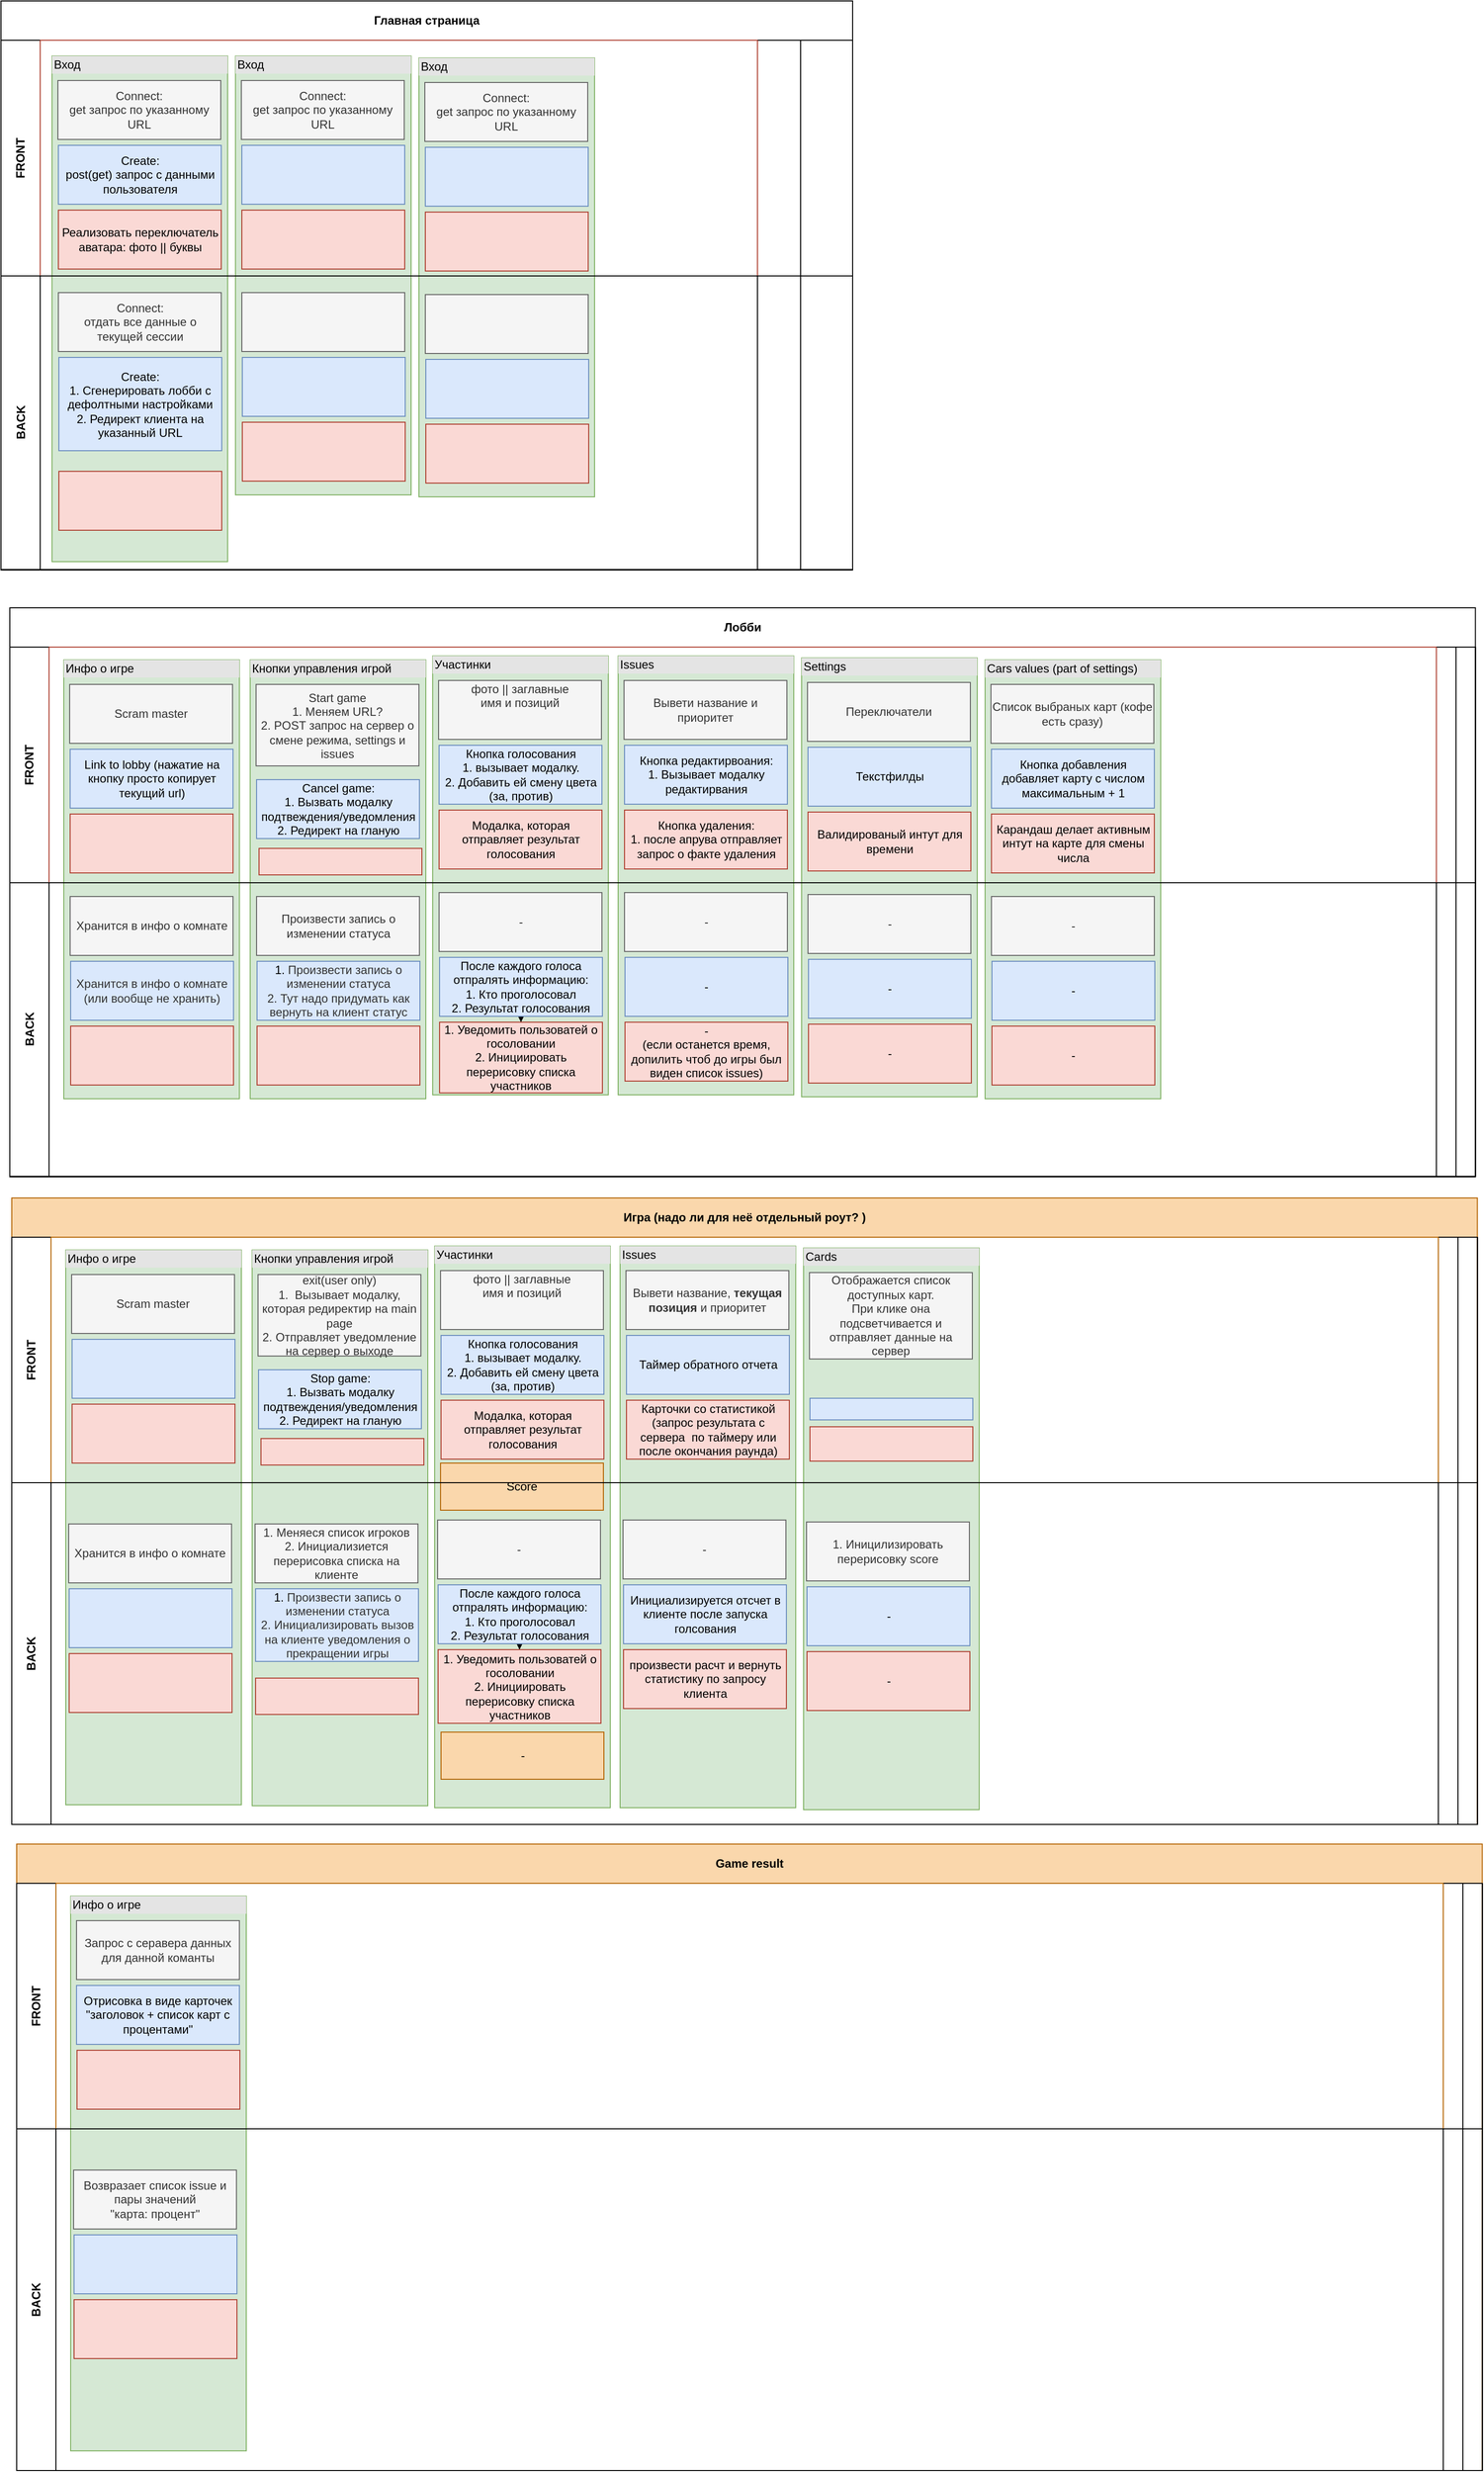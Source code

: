 <mxfile version="15.1.0" type="github">
  <diagram id="kgpKYQtTHZ0yAKxKKP6v" name="Page-1">
    <mxGraphModel dx="2062" dy="772" grid="0" gridSize="10" guides="1" tooltips="1" connect="1" arrows="1" fold="1" page="1" pageScale="1" pageWidth="1920" pageHeight="1200" math="0" shadow="0">
      <root>
        <mxCell id="0" />
        <mxCell id="1" parent="0" />
        <mxCell id="3nuBFxr9cyL0pnOWT2aG-1" value="Главная страница" style="shape=table;childLayout=tableLayout;rowLines=0;columnLines=0;startSize=40;html=1;whiteSpace=wrap;collapsible=0;recursiveResize=0;expand=0;fontStyle=1" parent="1" vertex="1">
          <mxGeometry x="92" y="72" width="868" height="579.45" as="geometry" />
        </mxCell>
        <mxCell id="3nuBFxr9cyL0pnOWT2aG-3" value="FRONT" style="swimlane;horizontal=0;points=[[0,0.5],[1,0.5]];portConstraint=eastwest;startSize=40;html=1;whiteSpace=wrap;collapsible=0;recursiveResize=0;expand=0;" parent="3nuBFxr9cyL0pnOWT2aG-1" vertex="1">
          <mxGeometry y="40" width="868" height="240" as="geometry" />
        </mxCell>
        <mxCell id="3nuBFxr9cyL0pnOWT2aG-4" value="" style="swimlane;connectable=0;startSize=0;html=1;whiteSpace=wrap;collapsible=0;recursiveResize=0;expand=0;fillColor=#fad9d5;strokeColor=#ae4132;" parent="3nuBFxr9cyL0pnOWT2aG-3" vertex="1">
          <mxGeometry x="40" width="731" height="240" as="geometry" />
        </mxCell>
        <mxCell id="O9_NndbSffxHWr62tqlg-5" value="&lt;div style=&quot;box-sizing: border-box ; width: 100% ; background: #e4e4e4 ; padding: 2px&quot;&gt;Вход&lt;/div&gt;" style="verticalAlign=top;align=left;overflow=fill;html=1;fillColor=#d5e8d4;strokeColor=#82b366;" parent="3nuBFxr9cyL0pnOWT2aG-4" vertex="1">
          <mxGeometry x="12" y="16" width="179" height="515" as="geometry" />
        </mxCell>
        <mxCell id="O9_NndbSffxHWr62tqlg-6" value="&lt;span&gt;Connect:&lt;/span&gt;&lt;br&gt;&lt;span&gt;get запрос по указанному URL&lt;/span&gt;" style="rounded=0;whiteSpace=wrap;html=1;fillColor=#f5f5f5;strokeColor=#666666;fontColor=#333333;" parent="3nuBFxr9cyL0pnOWT2aG-4" vertex="1">
          <mxGeometry x="18" y="41" width="166" height="60" as="geometry" />
        </mxCell>
        <mxCell id="O9_NndbSffxHWr62tqlg-8" value="Create:&lt;br&gt;post(get) запрос с данными пользователя" style="rounded=0;whiteSpace=wrap;html=1;fillColor=#dae8fc;strokeColor=#6c8ebf;" parent="3nuBFxr9cyL0pnOWT2aG-4" vertex="1">
          <mxGeometry x="18.5" y="107" width="166" height="60" as="geometry" />
        </mxCell>
        <mxCell id="O9_NndbSffxHWr62tqlg-9" value="Реализовать переключатель аватара: фото || буквы" style="rounded=0;whiteSpace=wrap;html=1;fillColor=#fad9d5;strokeColor=#ae4132;" parent="3nuBFxr9cyL0pnOWT2aG-4" vertex="1">
          <mxGeometry x="18.5" y="173" width="166" height="60" as="geometry" />
        </mxCell>
        <mxCell id="O9_NndbSffxHWr62tqlg-13" value="Connect:&lt;br&gt;отдать все данные о текущей сессии" style="rounded=0;whiteSpace=wrap;html=1;fillColor=#f5f5f5;strokeColor=#666666;fontColor=#333333;" parent="3nuBFxr9cyL0pnOWT2aG-4" vertex="1">
          <mxGeometry x="18.5" y="257" width="166" height="60" as="geometry" />
        </mxCell>
        <mxCell id="O9_NndbSffxHWr62tqlg-14" value="Create:&lt;br&gt;1. Сгенерировать лобби с дефолтными настройками&lt;br&gt;2. Редирект клиента на указанный URL" style="rounded=0;whiteSpace=wrap;html=1;fillColor=#dae8fc;strokeColor=#6c8ebf;" parent="3nuBFxr9cyL0pnOWT2aG-4" vertex="1">
          <mxGeometry x="19" y="323" width="166" height="95" as="geometry" />
        </mxCell>
        <mxCell id="O9_NndbSffxHWr62tqlg-25" value="&lt;div style=&quot;box-sizing: border-box ; width: 100% ; background: #e4e4e4 ; padding: 2px&quot;&gt;Вход&lt;/div&gt;" style="verticalAlign=top;align=left;overflow=fill;html=1;fillColor=#d5e8d4;strokeColor=#82b366;" parent="3nuBFxr9cyL0pnOWT2aG-4" vertex="1">
          <mxGeometry x="199" y="16" width="179" height="447" as="geometry" />
        </mxCell>
        <mxCell id="O9_NndbSffxHWr62tqlg-26" value="&lt;span&gt;Connect:&lt;/span&gt;&lt;br&gt;&lt;span&gt;get запрос по указанному URL&lt;/span&gt;" style="rounded=0;whiteSpace=wrap;html=1;fillColor=#f5f5f5;strokeColor=#666666;fontColor=#333333;" parent="3nuBFxr9cyL0pnOWT2aG-4" vertex="1">
          <mxGeometry x="205" y="41" width="166" height="60" as="geometry" />
        </mxCell>
        <mxCell id="O9_NndbSffxHWr62tqlg-27" value="" style="rounded=0;whiteSpace=wrap;html=1;fillColor=#dae8fc;strokeColor=#6c8ebf;" parent="3nuBFxr9cyL0pnOWT2aG-4" vertex="1">
          <mxGeometry x="205.5" y="107" width="166" height="60" as="geometry" />
        </mxCell>
        <mxCell id="O9_NndbSffxHWr62tqlg-28" value="" style="rounded=0;whiteSpace=wrap;html=1;fillColor=#fad9d5;strokeColor=#ae4132;" parent="3nuBFxr9cyL0pnOWT2aG-4" vertex="1">
          <mxGeometry x="205.5" y="173" width="166" height="60" as="geometry" />
        </mxCell>
        <mxCell id="O9_NndbSffxHWr62tqlg-29" value="" style="rounded=0;whiteSpace=wrap;html=1;fillColor=#f5f5f5;strokeColor=#666666;fontColor=#333333;" parent="3nuBFxr9cyL0pnOWT2aG-4" vertex="1">
          <mxGeometry x="205.5" y="257" width="166" height="60" as="geometry" />
        </mxCell>
        <mxCell id="O9_NndbSffxHWr62tqlg-30" value="" style="rounded=0;whiteSpace=wrap;html=1;fillColor=#dae8fc;strokeColor=#6c8ebf;" parent="3nuBFxr9cyL0pnOWT2aG-4" vertex="1">
          <mxGeometry x="206" y="323" width="166" height="60" as="geometry" />
        </mxCell>
        <mxCell id="O9_NndbSffxHWr62tqlg-31" value="" style="rounded=0;whiteSpace=wrap;html=1;fillColor=#fad9d5;strokeColor=#ae4132;" parent="3nuBFxr9cyL0pnOWT2aG-4" vertex="1">
          <mxGeometry x="206" y="389" width="166" height="60" as="geometry" />
        </mxCell>
        <mxCell id="O9_NndbSffxHWr62tqlg-32" value="&lt;div style=&quot;box-sizing: border-box ; width: 100% ; background: #e4e4e4 ; padding: 2px&quot;&gt;Вход&lt;/div&gt;" style="verticalAlign=top;align=left;overflow=fill;html=1;fillColor=#d5e8d4;strokeColor=#82b366;" parent="3nuBFxr9cyL0pnOWT2aG-4" vertex="1">
          <mxGeometry x="386" y="18" width="179" height="447" as="geometry" />
        </mxCell>
        <mxCell id="O9_NndbSffxHWr62tqlg-33" value="&lt;span&gt;Connect:&lt;/span&gt;&lt;br&gt;&lt;span&gt;get запрос по указанному URL&lt;/span&gt;" style="rounded=0;whiteSpace=wrap;html=1;fillColor=#f5f5f5;strokeColor=#666666;fontColor=#333333;" parent="3nuBFxr9cyL0pnOWT2aG-4" vertex="1">
          <mxGeometry x="392" y="43" width="166" height="60" as="geometry" />
        </mxCell>
        <mxCell id="O9_NndbSffxHWr62tqlg-34" value="" style="rounded=0;whiteSpace=wrap;html=1;fillColor=#dae8fc;strokeColor=#6c8ebf;" parent="3nuBFxr9cyL0pnOWT2aG-4" vertex="1">
          <mxGeometry x="392.5" y="109" width="166" height="60" as="geometry" />
        </mxCell>
        <mxCell id="O9_NndbSffxHWr62tqlg-35" value="" style="rounded=0;whiteSpace=wrap;html=1;fillColor=#fad9d5;strokeColor=#ae4132;" parent="3nuBFxr9cyL0pnOWT2aG-4" vertex="1">
          <mxGeometry x="392.5" y="175" width="166" height="60" as="geometry" />
        </mxCell>
        <mxCell id="O9_NndbSffxHWr62tqlg-36" value="" style="rounded=0;whiteSpace=wrap;html=1;fillColor=#f5f5f5;strokeColor=#666666;fontColor=#333333;" parent="3nuBFxr9cyL0pnOWT2aG-4" vertex="1">
          <mxGeometry x="392.5" y="259" width="166" height="60" as="geometry" />
        </mxCell>
        <mxCell id="O9_NndbSffxHWr62tqlg-37" value="" style="rounded=0;whiteSpace=wrap;html=1;fillColor=#dae8fc;strokeColor=#6c8ebf;" parent="3nuBFxr9cyL0pnOWT2aG-4" vertex="1">
          <mxGeometry x="393" y="325" width="166" height="60" as="geometry" />
        </mxCell>
        <mxCell id="O9_NndbSffxHWr62tqlg-38" value="" style="rounded=0;whiteSpace=wrap;html=1;fillColor=#fad9d5;strokeColor=#ae4132;" parent="3nuBFxr9cyL0pnOWT2aG-4" vertex="1">
          <mxGeometry x="393" y="391" width="166" height="60" as="geometry" />
        </mxCell>
        <mxCell id="3nuBFxr9cyL0pnOWT2aG-8" value="" style="swimlane;connectable=0;startSize=0;html=1;whiteSpace=wrap;collapsible=0;recursiveResize=0;expand=0;strokeColor=none;fillColor=none;" parent="3nuBFxr9cyL0pnOWT2aG-3" vertex="1">
          <mxGeometry x="771" width="44" height="240" as="geometry" />
        </mxCell>
        <mxCell id="3nuBFxr9cyL0pnOWT2aG-11" value="" style="swimlane;connectable=0;startSize=0;html=1;whiteSpace=wrap;collapsible=0;recursiveResize=0;expand=0;" parent="3nuBFxr9cyL0pnOWT2aG-3" vertex="1">
          <mxGeometry x="815" width="53" height="240" as="geometry" />
        </mxCell>
        <mxCell id="3nuBFxr9cyL0pnOWT2aG-15" value="BACK&lt;br&gt;" style="swimlane;horizontal=0;points=[[0,0.5],[1,0.5]];portConstraint=eastwest;startSize=40;html=1;whiteSpace=wrap;collapsible=0;recursiveResize=0;expand=0;" parent="3nuBFxr9cyL0pnOWT2aG-1" vertex="1">
          <mxGeometry y="280" width="868" height="299" as="geometry" />
        </mxCell>
        <mxCell id="3nuBFxr9cyL0pnOWT2aG-16" value="" style="swimlane;connectable=0;startSize=0;html=1;whiteSpace=wrap;collapsible=0;recursiveResize=0;expand=0;" parent="3nuBFxr9cyL0pnOWT2aG-15" vertex="1">
          <mxGeometry x="40" width="731" height="299" as="geometry" />
        </mxCell>
        <mxCell id="3nuBFxr9cyL0pnOWT2aG-18" value="" style="swimlane;connectable=0;startSize=0;html=1;whiteSpace=wrap;collapsible=0;recursiveResize=0;expand=0;" parent="3nuBFxr9cyL0pnOWT2aG-15" vertex="1">
          <mxGeometry x="771" width="44" height="299" as="geometry" />
        </mxCell>
        <mxCell id="3nuBFxr9cyL0pnOWT2aG-23" value="" style="swimlane;connectable=0;startSize=0;html=1;whiteSpace=wrap;collapsible=0;recursiveResize=0;expand=0;" parent="3nuBFxr9cyL0pnOWT2aG-15" vertex="1">
          <mxGeometry x="815" width="53" height="299" as="geometry" />
        </mxCell>
        <mxCell id="O9_NndbSffxHWr62tqlg-15" value="" style="rounded=0;whiteSpace=wrap;html=1;fillColor=#fad9d5;strokeColor=#ae4132;" parent="1" vertex="1">
          <mxGeometry x="151" y="551" width="166" height="60" as="geometry" />
        </mxCell>
        <mxCell id="O9_NndbSffxHWr62tqlg-41" value="Лобби" style="shape=table;childLayout=tableLayout;rowLines=0;columnLines=0;startSize=40;html=1;whiteSpace=wrap;collapsible=0;recursiveResize=0;expand=0;fontStyle=1;" parent="1" vertex="1">
          <mxGeometry x="101" y="690" width="1493.75" height="579.45" as="geometry" />
        </mxCell>
        <mxCell id="O9_NndbSffxHWr62tqlg-42" value="FRONT" style="swimlane;horizontal=0;points=[[0,0.5],[1,0.5]];portConstraint=eastwest;startSize=40;html=1;whiteSpace=wrap;collapsible=0;recursiveResize=0;expand=0;" parent="O9_NndbSffxHWr62tqlg-41" vertex="1">
          <mxGeometry y="40" width="1493.75" height="240" as="geometry" />
        </mxCell>
        <mxCell id="O9_NndbSffxHWr62tqlg-43" value="" style="swimlane;connectable=0;startSize=0;html=1;whiteSpace=wrap;collapsible=0;recursiveResize=0;expand=0;fillColor=#fad9d5;strokeColor=#ae4132;" parent="O9_NndbSffxHWr62tqlg-42" vertex="1">
          <mxGeometry x="40" width="1414" height="240" as="geometry" />
        </mxCell>
        <mxCell id="O9_NndbSffxHWr62tqlg-50" value="&lt;div style=&quot;box-sizing: border-box ; width: 100% ; background: #e4e4e4 ; padding: 2px&quot;&gt;Инфо о игре&lt;/div&gt;" style="verticalAlign=top;align=left;overflow=fill;html=1;fillColor=#d5e8d4;strokeColor=#82b366;" parent="O9_NndbSffxHWr62tqlg-43" vertex="1">
          <mxGeometry x="15" y="13" width="179" height="447" as="geometry" />
        </mxCell>
        <mxCell id="O9_NndbSffxHWr62tqlg-51" value="Scram master" style="rounded=0;whiteSpace=wrap;html=1;fillColor=#f5f5f5;strokeColor=#666666;fontColor=#333333;" parent="O9_NndbSffxHWr62tqlg-43" vertex="1">
          <mxGeometry x="21" y="38" width="166" height="60" as="geometry" />
        </mxCell>
        <mxCell id="O9_NndbSffxHWr62tqlg-52" value="Link to lobby (нажатие на кнопку просто копирует текущий url)" style="rounded=0;whiteSpace=wrap;html=1;fillColor=#dae8fc;strokeColor=#6c8ebf;" parent="O9_NndbSffxHWr62tqlg-43" vertex="1">
          <mxGeometry x="21.5" y="104" width="166" height="60" as="geometry" />
        </mxCell>
        <mxCell id="O9_NndbSffxHWr62tqlg-53" value="" style="rounded=0;whiteSpace=wrap;html=1;fillColor=#fad9d5;strokeColor=#ae4132;" parent="O9_NndbSffxHWr62tqlg-43" vertex="1">
          <mxGeometry x="21.5" y="170" width="166" height="60" as="geometry" />
        </mxCell>
        <mxCell id="O9_NndbSffxHWr62tqlg-54" value="Хранится в инфо о комнате" style="rounded=0;whiteSpace=wrap;html=1;fillColor=#f5f5f5;strokeColor=#666666;fontColor=#333333;" parent="O9_NndbSffxHWr62tqlg-43" vertex="1">
          <mxGeometry x="21.5" y="254" width="166" height="60" as="geometry" />
        </mxCell>
        <mxCell id="O9_NndbSffxHWr62tqlg-55" value="&lt;span style=&quot;color: rgb(51 , 51 , 51)&quot;&gt;Хранится в инфо о комнате (или вообще не хранить)&lt;/span&gt;" style="rounded=0;whiteSpace=wrap;html=1;fillColor=#dae8fc;strokeColor=#6c8ebf;" parent="O9_NndbSffxHWr62tqlg-43" vertex="1">
          <mxGeometry x="22" y="320" width="166" height="60" as="geometry" />
        </mxCell>
        <mxCell id="O9_NndbSffxHWr62tqlg-56" value="" style="rounded=0;whiteSpace=wrap;html=1;fillColor=#fad9d5;strokeColor=#ae4132;" parent="O9_NndbSffxHWr62tqlg-43" vertex="1">
          <mxGeometry x="22" y="386" width="166" height="60" as="geometry" />
        </mxCell>
        <mxCell id="O9_NndbSffxHWr62tqlg-71" value="&lt;div style=&quot;box-sizing: border-box ; width: 100% ; background: #e4e4e4 ; padding: 2px&quot;&gt;Участинки&lt;/div&gt;" style="verticalAlign=top;align=left;overflow=fill;html=1;fillColor=#d5e8d4;strokeColor=#82b366;" parent="O9_NndbSffxHWr62tqlg-43" vertex="1">
          <mxGeometry x="391" y="9" width="179" height="447" as="geometry" />
        </mxCell>
        <mxCell id="O9_NndbSffxHWr62tqlg-72" value="фото || заглавные&lt;br&gt;имя и позиций&lt;br&gt;&lt;span style=&quot;color: rgba(0 , 0 , 0 , 0) ; font-family: monospace ; font-size: 0px&quot;&gt;%3CmxGraphModel%3E%3Croot%3E%3CmxCell%20id%3D%220%22%2F%3E%3CmxCell%20id%3D%221%22%20parent%3D%220%22%2F%3E%3CmxCell%20id%3D%222%22%20value%3D%22%D0%98%D0%BC%D1%8F%20%D0%B8%20%D0%BF%D0%BE%D0%B7%D0%B8%D1%86%D0%B8%D1%8F%22%20style%3D%22rounded%3D0%3BwhiteSpace%3Dwrap%3Bhtml%3D1%3BfillColor%3D%23dae8fc%3BstrokeColor%3D%236c8ebf%3B%22%20vertex%3D%221%22%20parent%3D%221%22%3E%3CmxGeometry%20x%3D%22538.5%22%20y%3D%22830%22%20width%3D%22166%22%20height%3D%2260%22%20as%3D%22geometry%22%2F%3E%3C%2FmxCell%3E%3C%2Froot%3E%3C%2FmxGraphModel%3E&lt;/span&gt;&lt;span style=&quot;color: rgba(0 , 0 , 0 , 0) ; font-family: monospace ; font-size: 0px&quot;&gt;%3CmxGraphModel%3E%3Croot%3E%3CmxCell%20id%3D%220%22%2F%3E%3CmxCell%20id%3D%221%22%20parent%3D%220%22%2F%3E%3CmxCell%20id%3D%222%22%20value%3D%22%D0%98%D0%BC%D1%8F%20%D0%B8%20%D0%BF%D0%BE%D0%B7%D0%B8%D1%86%D0%B8%D1%8F%22%20style%3D%22rounded%3D0%3BwhiteSpace%3Dwrap%3Bhtml%3D1%3BfillColor%3D%23dae8fc%3BstrokeColor%3D%236c8ebf%3B%22%20vertex%3D%221%22%20parent%3D%221%22%3E%3CmxGeometry%20x%3D%22538.5%22%20y%3D%22830%22%20width%3D%22166%22%20height%3D%2260%22%20as%3D%22geometry%22%2F%3E%3C%2FmxCell%3E%3C%2Froot%3E%3C%2FmxGraphModel%3E&lt;/span&gt;&lt;br&gt;&lt;span style=&quot;color: rgba(0 , 0 , 0 , 0) ; font-family: monospace ; font-size: 0px&quot;&gt;%3CmxGraphModel%3E%3Croot%3E%3CmxCell%20id%3D%220%22%2F%3E%3CmxCell%20id%3D%221%22%20parent%3D%220%22%2F%3E%3CmxCell%20id%3D%222%22%20value%3D%22%D0%98%D0%BC%D1%8F%20%D0%B8%20%D0%BF%D0%BE%D0%B7%D0%B8%D1%86%D0%B8%D1%8F%22%20style%3D%22rounded%3D0%3BwhiteSpace%3Dwrap%3Bhtml%3D1%3BfillColor%3D%23dae8fc%3BstrokeColor%3D%236c8ebf%3B%22%20vertex%3D%221%22%20parent%3D%221%22%3E%3CmxGeometry%20x%3D%22538.5%22%20y%3D%22830%22%20width%3D%22166%22%20height%3D%2260%22%20as%3D%22geometry%22%2F%3E%3C%2FmxCell%3E%3C%2Froot%3E%3C%2FmxGraphModel%3E&lt;/span&gt;&lt;span style=&quot;color: rgba(0 , 0 , 0 , 0) ; font-family: monospace ; font-size: 0px&quot;&gt;%3CmxGraphModel%3E%3Croot%3E%3CmxCell%20id%3D%220%22%2F%3E%3CmxCell%20id%3D%221%22%20parent%3D%220%22%2F%3E%3CmxCell%20id%3D%222%22%20value%3D%22%D0%98%D0%BC%D1%8F%20%D0%B8%20%D0%BF%D0%BE%D0%B7%D0%B8%D1%86%D0%B8%D1%8F%22%20style%3D%22rounded%3D0%3BwhiteSpace%3Dwrap%3Bhtml%3D1%3BfillColor%3D%23dae8fc%3BstrokeColor%3D%236c8ebf%3B%22%20vertex%3D%221%22%20parent%3D%221%22%3E%3CmxGeometry%20x%3D%22538.5%22%20y%3D%22830%22%20width%3D%22166%22%20height%3D%2260%22%20as%3D%22geometry%22%2F%3E%3C%2FmxCell%3E%3C%2Froot%3E%3C%2FmxGraphModel%3E&lt;/span&gt;" style="rounded=0;whiteSpace=wrap;html=1;fillColor=#f5f5f5;strokeColor=#666666;fontColor=#333333;" parent="O9_NndbSffxHWr62tqlg-43" vertex="1">
          <mxGeometry x="397" y="34" width="166" height="60" as="geometry" />
        </mxCell>
        <mxCell id="O9_NndbSffxHWr62tqlg-73" value="Кнопка голосования &lt;br&gt;1. вызывает модалку.&lt;br&gt;2. Добавить ей смену цвета (за, против)" style="rounded=0;whiteSpace=wrap;html=1;fillColor=#dae8fc;strokeColor=#6c8ebf;" parent="O9_NndbSffxHWr62tqlg-43" vertex="1">
          <mxGeometry x="397.5" y="100" width="166" height="60" as="geometry" />
        </mxCell>
        <mxCell id="O9_NndbSffxHWr62tqlg-74" value="Модалка, которая отправляет результат голосования" style="rounded=0;whiteSpace=wrap;html=1;fillColor=#fad9d5;strokeColor=#ae4132;" parent="O9_NndbSffxHWr62tqlg-43" vertex="1">
          <mxGeometry x="397.5" y="166" width="166" height="60" as="geometry" />
        </mxCell>
        <mxCell id="O9_NndbSffxHWr62tqlg-75" value="-" style="rounded=0;whiteSpace=wrap;html=1;fillColor=#f5f5f5;strokeColor=#666666;fontColor=#333333;" parent="O9_NndbSffxHWr62tqlg-43" vertex="1">
          <mxGeometry x="397.5" y="250" width="166" height="60" as="geometry" />
        </mxCell>
        <mxCell id="O9_NndbSffxHWr62tqlg-107" value="" style="edgeStyle=orthogonalEdgeStyle;rounded=0;orthogonalLoop=1;jettySize=auto;html=1;" parent="O9_NndbSffxHWr62tqlg-43" source="O9_NndbSffxHWr62tqlg-76" target="O9_NndbSffxHWr62tqlg-77" edge="1">
          <mxGeometry relative="1" as="geometry" />
        </mxCell>
        <mxCell id="O9_NndbSffxHWr62tqlg-76" value="После каждого голоса отпралять информацию:&lt;br&gt;1. Кто проголосовал&lt;br&gt;2. Результат голосования" style="rounded=0;whiteSpace=wrap;html=1;fillColor=#dae8fc;strokeColor=#6c8ebf;" parent="O9_NndbSffxHWr62tqlg-43" vertex="1">
          <mxGeometry x="398" y="316" width="166" height="60" as="geometry" />
        </mxCell>
        <mxCell id="O9_NndbSffxHWr62tqlg-77" value="1. Уведомить пользоватей о госоловании&lt;br&gt;2. Инициировать перерисовку списка участников" style="rounded=0;whiteSpace=wrap;html=1;fillColor=#fad9d5;strokeColor=#ae4132;" parent="O9_NndbSffxHWr62tqlg-43" vertex="1">
          <mxGeometry x="398" y="382" width="166" height="72" as="geometry" />
        </mxCell>
        <mxCell id="O9_NndbSffxHWr62tqlg-78" value="&lt;div style=&quot;box-sizing: border-box ; width: 100% ; background: #e4e4e4 ; padding: 2px&quot;&gt;Кнопки управления игрой&lt;/div&gt;" style="verticalAlign=top;align=left;overflow=fill;html=1;fillColor=#d5e8d4;strokeColor=#82b366;" parent="O9_NndbSffxHWr62tqlg-43" vertex="1">
          <mxGeometry x="205" y="13" width="179" height="447" as="geometry" />
        </mxCell>
        <mxCell id="O9_NndbSffxHWr62tqlg-79" value="Start game&lt;br&gt;1. Меняем URL?&lt;br&gt;2. POST запрос на сервер о смене режима, settings и issues" style="rounded=0;whiteSpace=wrap;html=1;fillColor=#f5f5f5;strokeColor=#666666;fontColor=#333333;" parent="O9_NndbSffxHWr62tqlg-43" vertex="1">
          <mxGeometry x="211" y="38" width="166" height="83" as="geometry" />
        </mxCell>
        <mxCell id="O9_NndbSffxHWr62tqlg-80" value="Cancel game:&lt;br&gt;1. Вызвать модалку подтвеждения/уведомления&lt;br&gt;2. Редирект на гланую" style="rounded=0;whiteSpace=wrap;html=1;fillColor=#dae8fc;strokeColor=#6c8ebf;" parent="O9_NndbSffxHWr62tqlg-43" vertex="1">
          <mxGeometry x="211.5" y="135" width="166" height="60" as="geometry" />
        </mxCell>
        <mxCell id="O9_NndbSffxHWr62tqlg-81" value="" style="rounded=0;whiteSpace=wrap;html=1;fillColor=#fad9d5;strokeColor=#ae4132;" parent="O9_NndbSffxHWr62tqlg-43" vertex="1">
          <mxGeometry x="214" y="205" width="166" height="27" as="geometry" />
        </mxCell>
        <mxCell id="O9_NndbSffxHWr62tqlg-82" value="Произвести запись о изменении статуса" style="rounded=0;whiteSpace=wrap;html=1;fillColor=#f5f5f5;strokeColor=#666666;fontColor=#333333;" parent="O9_NndbSffxHWr62tqlg-43" vertex="1">
          <mxGeometry x="211.5" y="254" width="166" height="60" as="geometry" />
        </mxCell>
        <mxCell id="O9_NndbSffxHWr62tqlg-83" value="1.&amp;nbsp;&lt;span style=&quot;color: rgb(51 , 51 , 51)&quot;&gt;Произвести запись о изменении статуса&lt;br&gt;2. Тут надо придумать как вернуть на клиент статус&lt;br&gt;&lt;/span&gt;" style="rounded=0;whiteSpace=wrap;html=1;fillColor=#dae8fc;strokeColor=#6c8ebf;" parent="O9_NndbSffxHWr62tqlg-43" vertex="1">
          <mxGeometry x="212" y="320" width="166" height="60" as="geometry" />
        </mxCell>
        <mxCell id="O9_NndbSffxHWr62tqlg-84" value="" style="rounded=0;whiteSpace=wrap;html=1;fillColor=#fad9d5;strokeColor=#ae4132;" parent="O9_NndbSffxHWr62tqlg-43" vertex="1">
          <mxGeometry x="212" y="386" width="166" height="60" as="geometry" />
        </mxCell>
        <mxCell id="O9_NndbSffxHWr62tqlg-85" value="&lt;div style=&quot;box-sizing: border-box ; width: 100% ; background: #e4e4e4 ; padding: 2px&quot;&gt;Issues&lt;/div&gt;" style="verticalAlign=top;align=left;overflow=fill;html=1;fillColor=#d5e8d4;strokeColor=#82b366;" parent="O9_NndbSffxHWr62tqlg-43" vertex="1">
          <mxGeometry x="580" y="9" width="179" height="447" as="geometry" />
        </mxCell>
        <mxCell id="O9_NndbSffxHWr62tqlg-86" value="Вывети название и приоритет" style="rounded=0;whiteSpace=wrap;html=1;fillColor=#f5f5f5;strokeColor=#666666;fontColor=#333333;" parent="O9_NndbSffxHWr62tqlg-43" vertex="1">
          <mxGeometry x="586" y="34" width="166" height="60" as="geometry" />
        </mxCell>
        <mxCell id="O9_NndbSffxHWr62tqlg-87" value="Кнопка редактирвоания:&lt;br&gt;1. Вызывает модалку редактирвания" style="rounded=0;whiteSpace=wrap;html=1;fillColor=#dae8fc;strokeColor=#6c8ebf;" parent="O9_NndbSffxHWr62tqlg-43" vertex="1">
          <mxGeometry x="586.5" y="100" width="166" height="60" as="geometry" />
        </mxCell>
        <mxCell id="O9_NndbSffxHWr62tqlg-88" value="Кнопка удаления:&lt;br&gt;1. после апрува отправляет запрос о факте удаления" style="rounded=0;whiteSpace=wrap;html=1;fillColor=#fad9d5;strokeColor=#ae4132;" parent="O9_NndbSffxHWr62tqlg-43" vertex="1">
          <mxGeometry x="586.5" y="166" width="166" height="60" as="geometry" />
        </mxCell>
        <mxCell id="O9_NndbSffxHWr62tqlg-89" value="-" style="rounded=0;whiteSpace=wrap;html=1;fillColor=#f5f5f5;strokeColor=#666666;fontColor=#333333;" parent="O9_NndbSffxHWr62tqlg-43" vertex="1">
          <mxGeometry x="586.5" y="250" width="166" height="60" as="geometry" />
        </mxCell>
        <mxCell id="O9_NndbSffxHWr62tqlg-90" value="-" style="rounded=0;whiteSpace=wrap;html=1;fillColor=#dae8fc;strokeColor=#6c8ebf;" parent="O9_NndbSffxHWr62tqlg-43" vertex="1">
          <mxGeometry x="587" y="316" width="166" height="60" as="geometry" />
        </mxCell>
        <mxCell id="O9_NndbSffxHWr62tqlg-91" value="-&lt;br&gt;(если останется время, допилить чтоб до игры был виден список issues)" style="rounded=0;whiteSpace=wrap;html=1;fillColor=#fad9d5;strokeColor=#ae4132;" parent="O9_NndbSffxHWr62tqlg-43" vertex="1">
          <mxGeometry x="587" y="382" width="166" height="60" as="geometry" />
        </mxCell>
        <mxCell id="O9_NndbSffxHWr62tqlg-92" value="&lt;div style=&quot;box-sizing: border-box ; width: 100% ; background: #e4e4e4 ; padding: 2px&quot;&gt;Settings&lt;/div&gt;" style="verticalAlign=top;align=left;overflow=fill;html=1;fillColor=#d5e8d4;strokeColor=#82b366;" parent="O9_NndbSffxHWr62tqlg-43" vertex="1">
          <mxGeometry x="767" y="11" width="179" height="447" as="geometry" />
        </mxCell>
        <mxCell id="O9_NndbSffxHWr62tqlg-93" value="Переключатели" style="rounded=0;whiteSpace=wrap;html=1;fillColor=#f5f5f5;strokeColor=#666666;fontColor=#333333;" parent="O9_NndbSffxHWr62tqlg-43" vertex="1">
          <mxGeometry x="773" y="36" width="166" height="60" as="geometry" />
        </mxCell>
        <mxCell id="O9_NndbSffxHWr62tqlg-94" value="Текстфилды" style="rounded=0;whiteSpace=wrap;html=1;fillColor=#dae8fc;strokeColor=#6c8ebf;" parent="O9_NndbSffxHWr62tqlg-43" vertex="1">
          <mxGeometry x="773.5" y="102" width="166" height="60" as="geometry" />
        </mxCell>
        <mxCell id="O9_NndbSffxHWr62tqlg-95" value="Валидированый интут для времени" style="rounded=0;whiteSpace=wrap;html=1;fillColor=#fad9d5;strokeColor=#ae4132;" parent="O9_NndbSffxHWr62tqlg-43" vertex="1">
          <mxGeometry x="773.5" y="168" width="166" height="60" as="geometry" />
        </mxCell>
        <mxCell id="O9_NndbSffxHWr62tqlg-96" value="-" style="rounded=0;whiteSpace=wrap;html=1;fillColor=#f5f5f5;strokeColor=#666666;fontColor=#333333;" parent="O9_NndbSffxHWr62tqlg-43" vertex="1">
          <mxGeometry x="773.5" y="252" width="166" height="60" as="geometry" />
        </mxCell>
        <mxCell id="O9_NndbSffxHWr62tqlg-97" value="-" style="rounded=0;whiteSpace=wrap;html=1;fillColor=#dae8fc;strokeColor=#6c8ebf;" parent="O9_NndbSffxHWr62tqlg-43" vertex="1">
          <mxGeometry x="774" y="318" width="166" height="60" as="geometry" />
        </mxCell>
        <mxCell id="O9_NndbSffxHWr62tqlg-98" value="-" style="rounded=0;whiteSpace=wrap;html=1;fillColor=#fad9d5;strokeColor=#ae4132;" parent="O9_NndbSffxHWr62tqlg-43" vertex="1">
          <mxGeometry x="774" y="384" width="166" height="60" as="geometry" />
        </mxCell>
        <mxCell id="O9_NndbSffxHWr62tqlg-99" value="&lt;div style=&quot;box-sizing: border-box ; width: 100% ; background: #e4e4e4 ; padding: 2px&quot;&gt;Cars values (part of settings)&lt;/div&gt;" style="verticalAlign=top;align=left;overflow=fill;html=1;fillColor=#d5e8d4;strokeColor=#82b366;" parent="O9_NndbSffxHWr62tqlg-43" vertex="1">
          <mxGeometry x="954" y="13" width="179" height="447" as="geometry" />
        </mxCell>
        <mxCell id="O9_NndbSffxHWr62tqlg-100" value="Список выбраных карт (кофе есть сразу)" style="rounded=0;whiteSpace=wrap;html=1;fillColor=#f5f5f5;strokeColor=#666666;fontColor=#333333;" parent="O9_NndbSffxHWr62tqlg-43" vertex="1">
          <mxGeometry x="960" y="38" width="166" height="60" as="geometry" />
        </mxCell>
        <mxCell id="O9_NndbSffxHWr62tqlg-101" value="Кнопка добавления добавляет карту с числом максимальным + 1" style="rounded=0;whiteSpace=wrap;html=1;fillColor=#dae8fc;strokeColor=#6c8ebf;" parent="O9_NndbSffxHWr62tqlg-43" vertex="1">
          <mxGeometry x="960.5" y="104" width="166" height="60" as="geometry" />
        </mxCell>
        <mxCell id="O9_NndbSffxHWr62tqlg-102" value="Карандаш делает активным интут на карте для смены числа" style="rounded=0;whiteSpace=wrap;html=1;fillColor=#fad9d5;strokeColor=#ae4132;" parent="O9_NndbSffxHWr62tqlg-43" vertex="1">
          <mxGeometry x="960.5" y="170" width="166" height="60" as="geometry" />
        </mxCell>
        <mxCell id="O9_NndbSffxHWr62tqlg-103" value="-" style="rounded=0;whiteSpace=wrap;html=1;fillColor=#f5f5f5;strokeColor=#666666;fontColor=#333333;" parent="O9_NndbSffxHWr62tqlg-43" vertex="1">
          <mxGeometry x="960.5" y="254" width="166" height="60" as="geometry" />
        </mxCell>
        <mxCell id="O9_NndbSffxHWr62tqlg-104" value="-" style="rounded=0;whiteSpace=wrap;html=1;fillColor=#dae8fc;strokeColor=#6c8ebf;" parent="O9_NndbSffxHWr62tqlg-43" vertex="1">
          <mxGeometry x="961" y="320" width="166" height="60" as="geometry" />
        </mxCell>
        <mxCell id="O9_NndbSffxHWr62tqlg-105" value="-" style="rounded=0;whiteSpace=wrap;html=1;fillColor=#fad9d5;strokeColor=#ae4132;" parent="O9_NndbSffxHWr62tqlg-43" vertex="1">
          <mxGeometry x="961" y="386" width="166" height="60" as="geometry" />
        </mxCell>
        <mxCell id="O9_NndbSffxHWr62tqlg-64" value="" style="swimlane;connectable=0;startSize=0;html=1;whiteSpace=wrap;collapsible=0;recursiveResize=0;expand=0;strokeColor=none;fillColor=none;" parent="O9_NndbSffxHWr62tqlg-42" vertex="1">
          <mxGeometry x="1454" width="20" height="240" as="geometry" />
        </mxCell>
        <mxCell id="O9_NndbSffxHWr62tqlg-65" value="" style="swimlane;connectable=0;startSize=0;html=1;whiteSpace=wrap;collapsible=0;recursiveResize=0;expand=0;" parent="O9_NndbSffxHWr62tqlg-42" vertex="1">
          <mxGeometry x="1474" width="20" height="240" as="geometry" />
        </mxCell>
        <mxCell id="O9_NndbSffxHWr62tqlg-66" value="BACK&lt;br&gt;" style="swimlane;horizontal=0;points=[[0,0.5],[1,0.5]];portConstraint=eastwest;startSize=40;html=1;whiteSpace=wrap;collapsible=0;recursiveResize=0;expand=0;" parent="O9_NndbSffxHWr62tqlg-41" vertex="1">
          <mxGeometry y="280" width="1493.75" height="299" as="geometry" />
        </mxCell>
        <mxCell id="O9_NndbSffxHWr62tqlg-67" value="" style="swimlane;connectable=0;startSize=0;html=1;whiteSpace=wrap;collapsible=0;recursiveResize=0;expand=0;" parent="O9_NndbSffxHWr62tqlg-66" vertex="1">
          <mxGeometry x="40" width="1414" height="299" as="geometry" />
        </mxCell>
        <mxCell id="O9_NndbSffxHWr62tqlg-68" value="" style="swimlane;connectable=0;startSize=0;html=1;whiteSpace=wrap;collapsible=0;recursiveResize=0;expand=0;" parent="O9_NndbSffxHWr62tqlg-66" vertex="1">
          <mxGeometry x="1454" width="20" height="299" as="geometry" />
        </mxCell>
        <mxCell id="O9_NndbSffxHWr62tqlg-69" value="" style="swimlane;connectable=0;startSize=0;html=1;whiteSpace=wrap;collapsible=0;recursiveResize=0;expand=0;" parent="O9_NndbSffxHWr62tqlg-66" vertex="1">
          <mxGeometry x="1474" width="20" height="299" as="geometry" />
        </mxCell>
        <mxCell id="E8u7LmP7SIl81E1_KLwE-1" value="Игра (надо ли для неё отдельный роут? )" style="shape=table;childLayout=tableLayout;rowLines=0;columnLines=0;startSize=40;html=1;whiteSpace=wrap;collapsible=0;recursiveResize=0;expand=0;fontStyle=1;fillColor=#fad7ac;strokeColor=#b46504;" vertex="1" parent="1">
          <mxGeometry x="103" y="1291" width="1493.75" height="638" as="geometry" />
        </mxCell>
        <mxCell id="E8u7LmP7SIl81E1_KLwE-2" value="FRONT" style="swimlane;horizontal=0;points=[[0,0.5],[1,0.5]];portConstraint=eastwest;startSize=40;html=1;whiteSpace=wrap;collapsible=0;recursiveResize=0;expand=0;" vertex="1" parent="E8u7LmP7SIl81E1_KLwE-1">
          <mxGeometry y="40" width="1493.75" height="250" as="geometry" />
        </mxCell>
        <mxCell id="E8u7LmP7SIl81E1_KLwE-3" value="" style="swimlane;connectable=0;startSize=0;html=1;whiteSpace=wrap;collapsible=0;recursiveResize=0;expand=0;fillColor=#fad7ac;strokeColor=#b46504;" vertex="1" parent="E8u7LmP7SIl81E1_KLwE-2">
          <mxGeometry x="40" width="1414" height="250" as="geometry" />
        </mxCell>
        <mxCell id="E8u7LmP7SIl81E1_KLwE-4" value="&lt;div style=&quot;box-sizing: border-box ; width: 100% ; background: #e4e4e4 ; padding: 2px&quot;&gt;Инфо о игре&lt;/div&gt;" style="verticalAlign=top;align=left;overflow=fill;html=1;fillColor=#d5e8d4;strokeColor=#82b366;" vertex="1" parent="E8u7LmP7SIl81E1_KLwE-3">
          <mxGeometry x="15" y="13" width="179" height="565" as="geometry" />
        </mxCell>
        <mxCell id="E8u7LmP7SIl81E1_KLwE-5" value="Scram master" style="rounded=0;whiteSpace=wrap;html=1;fillColor=#f5f5f5;strokeColor=#666666;fontColor=#333333;" vertex="1" parent="E8u7LmP7SIl81E1_KLwE-3">
          <mxGeometry x="21" y="38" width="166" height="60" as="geometry" />
        </mxCell>
        <mxCell id="E8u7LmP7SIl81E1_KLwE-6" value="" style="rounded=0;whiteSpace=wrap;html=1;fillColor=#dae8fc;strokeColor=#6c8ebf;" vertex="1" parent="E8u7LmP7SIl81E1_KLwE-3">
          <mxGeometry x="21.5" y="104" width="166" height="60" as="geometry" />
        </mxCell>
        <mxCell id="E8u7LmP7SIl81E1_KLwE-7" value="" style="rounded=0;whiteSpace=wrap;html=1;fillColor=#fad9d5;strokeColor=#ae4132;" vertex="1" parent="E8u7LmP7SIl81E1_KLwE-3">
          <mxGeometry x="21.5" y="170" width="166" height="60" as="geometry" />
        </mxCell>
        <mxCell id="E8u7LmP7SIl81E1_KLwE-11" value="&lt;div style=&quot;box-sizing: border-box ; width: 100% ; background: #e4e4e4 ; padding: 2px&quot;&gt;Участинки&lt;/div&gt;" style="verticalAlign=top;align=left;overflow=fill;html=1;fillColor=#d5e8d4;strokeColor=#82b366;" vertex="1" parent="E8u7LmP7SIl81E1_KLwE-3">
          <mxGeometry x="391" y="9" width="179" height="572" as="geometry" />
        </mxCell>
        <mxCell id="E8u7LmP7SIl81E1_KLwE-12" value="фото || заглавные&lt;br&gt;имя и позиций&lt;br&gt;&lt;span style=&quot;color: rgba(0 , 0 , 0 , 0) ; font-family: monospace ; font-size: 0px&quot;&gt;%3CmxGraphModel%3E%3Croot%3E%3CmxCell%20id%3D%220%22%2F%3E%3CmxCell%20id%3D%221%22%20parent%3D%220%22%2F%3E%3CmxCell%20id%3D%222%22%20value%3D%22%D0%98%D0%BC%D1%8F%20%D0%B8%20%D0%BF%D0%BE%D0%B7%D0%B8%D1%86%D0%B8%D1%8F%22%20style%3D%22rounded%3D0%3BwhiteSpace%3Dwrap%3Bhtml%3D1%3BfillColor%3D%23dae8fc%3BstrokeColor%3D%236c8ebf%3B%22%20vertex%3D%221%22%20parent%3D%221%22%3E%3CmxGeometry%20x%3D%22538.5%22%20y%3D%22830%22%20width%3D%22166%22%20height%3D%2260%22%20as%3D%22geometry%22%2F%3E%3C%2FmxCell%3E%3C%2Froot%3E%3C%2FmxGraphModel%3E&lt;/span&gt;&lt;span style=&quot;color: rgba(0 , 0 , 0 , 0) ; font-family: monospace ; font-size: 0px&quot;&gt;%3CmxGraphModel%3E%3Croot%3E%3CmxCell%20id%3D%220%22%2F%3E%3CmxCell%20id%3D%221%22%20parent%3D%220%22%2F%3E%3CmxCell%20id%3D%222%22%20value%3D%22%D0%98%D0%BC%D1%8F%20%D0%B8%20%D0%BF%D0%BE%D0%B7%D0%B8%D1%86%D0%B8%D1%8F%22%20style%3D%22rounded%3D0%3BwhiteSpace%3Dwrap%3Bhtml%3D1%3BfillColor%3D%23dae8fc%3BstrokeColor%3D%236c8ebf%3B%22%20vertex%3D%221%22%20parent%3D%221%22%3E%3CmxGeometry%20x%3D%22538.5%22%20y%3D%22830%22%20width%3D%22166%22%20height%3D%2260%22%20as%3D%22geometry%22%2F%3E%3C%2FmxCell%3E%3C%2Froot%3E%3C%2FmxGraphModel%3E&lt;/span&gt;&lt;br&gt;&lt;span style=&quot;color: rgba(0 , 0 , 0 , 0) ; font-family: monospace ; font-size: 0px&quot;&gt;%3CmxGraphModel%3E%3Croot%3E%3CmxCell%20id%3D%220%22%2F%3E%3CmxCell%20id%3D%221%22%20parent%3D%220%22%2F%3E%3CmxCell%20id%3D%222%22%20value%3D%22%D0%98%D0%BC%D1%8F%20%D0%B8%20%D0%BF%D0%BE%D0%B7%D0%B8%D1%86%D0%B8%D1%8F%22%20style%3D%22rounded%3D0%3BwhiteSpace%3Dwrap%3Bhtml%3D1%3BfillColor%3D%23dae8fc%3BstrokeColor%3D%236c8ebf%3B%22%20vertex%3D%221%22%20parent%3D%221%22%3E%3CmxGeometry%20x%3D%22538.5%22%20y%3D%22830%22%20width%3D%22166%22%20height%3D%2260%22%20as%3D%22geometry%22%2F%3E%3C%2FmxCell%3E%3C%2Froot%3E%3C%2FmxGraphModel%3E&lt;/span&gt;&lt;span style=&quot;color: rgba(0 , 0 , 0 , 0) ; font-family: monospace ; font-size: 0px&quot;&gt;%3CmxGraphModel%3E%3Croot%3E%3CmxCell%20id%3D%220%22%2F%3E%3CmxCell%20id%3D%221%22%20parent%3D%220%22%2F%3E%3CmxCell%20id%3D%222%22%20value%3D%22%D0%98%D0%BC%D1%8F%20%D0%B8%20%D0%BF%D0%BE%D0%B7%D0%B8%D1%86%D0%B8%D1%8F%22%20style%3D%22rounded%3D0%3BwhiteSpace%3Dwrap%3Bhtml%3D1%3BfillColor%3D%23dae8fc%3BstrokeColor%3D%236c8ebf%3B%22%20vertex%3D%221%22%20parent%3D%221%22%3E%3CmxGeometry%20x%3D%22538.5%22%20y%3D%22830%22%20width%3D%22166%22%20height%3D%2260%22%20as%3D%22geometry%22%2F%3E%3C%2FmxCell%3E%3C%2Froot%3E%3C%2FmxGraphModel%3E&lt;/span&gt;" style="rounded=0;whiteSpace=wrap;html=1;fillColor=#f5f5f5;strokeColor=#666666;fontColor=#333333;" vertex="1" parent="E8u7LmP7SIl81E1_KLwE-3">
          <mxGeometry x="397" y="34" width="166" height="60" as="geometry" />
        </mxCell>
        <mxCell id="E8u7LmP7SIl81E1_KLwE-13" value="Кнопка голосования &lt;br&gt;1. вызывает модалку.&lt;br&gt;2. Добавить ей смену цвета (за, против)" style="rounded=0;whiteSpace=wrap;html=1;fillColor=#dae8fc;strokeColor=#6c8ebf;" vertex="1" parent="E8u7LmP7SIl81E1_KLwE-3">
          <mxGeometry x="397.5" y="100" width="166" height="60" as="geometry" />
        </mxCell>
        <mxCell id="E8u7LmP7SIl81E1_KLwE-14" value="Модалка, которая отправляет результат голосования" style="rounded=0;whiteSpace=wrap;html=1;fillColor=#fad9d5;strokeColor=#ae4132;" vertex="1" parent="E8u7LmP7SIl81E1_KLwE-3">
          <mxGeometry x="397.5" y="166" width="166" height="60" as="geometry" />
        </mxCell>
        <mxCell id="E8u7LmP7SIl81E1_KLwE-19" value="&lt;div style=&quot;box-sizing: border-box ; width: 100% ; background: #e4e4e4 ; padding: 2px&quot;&gt;Кнопки управления игрой&lt;/div&gt;" style="verticalAlign=top;align=left;overflow=fill;html=1;fillColor=#d5e8d4;strokeColor=#82b366;" vertex="1" parent="E8u7LmP7SIl81E1_KLwE-3">
          <mxGeometry x="205" y="13" width="179" height="566" as="geometry" />
        </mxCell>
        <mxCell id="E8u7LmP7SIl81E1_KLwE-20" value="exit(user only)&lt;br&gt;1.&amp;nbsp; Вызывает модалку, которая редиректир на main page&lt;br&gt;2. Отправляет уведомление на сервер о выходе" style="rounded=0;whiteSpace=wrap;html=1;fillColor=#f5f5f5;strokeColor=#666666;fontColor=#333333;" vertex="1" parent="E8u7LmP7SIl81E1_KLwE-3">
          <mxGeometry x="211" y="38" width="166" height="83" as="geometry" />
        </mxCell>
        <mxCell id="E8u7LmP7SIl81E1_KLwE-21" value="Stop game:&lt;br&gt;1. Вызвать модалку подтвеждения/уведомления&lt;br&gt;2. Редирект на гланую" style="rounded=0;whiteSpace=wrap;html=1;fillColor=#dae8fc;strokeColor=#6c8ebf;" vertex="1" parent="E8u7LmP7SIl81E1_KLwE-3">
          <mxGeometry x="211.5" y="135" width="166" height="60" as="geometry" />
        </mxCell>
        <mxCell id="E8u7LmP7SIl81E1_KLwE-22" value="" style="rounded=0;whiteSpace=wrap;html=1;fillColor=#fad9d5;strokeColor=#ae4132;" vertex="1" parent="E8u7LmP7SIl81E1_KLwE-3">
          <mxGeometry x="214" y="205" width="166" height="27" as="geometry" />
        </mxCell>
        <mxCell id="E8u7LmP7SIl81E1_KLwE-26" value="&lt;div style=&quot;box-sizing: border-box ; width: 100% ; background: #e4e4e4 ; padding: 2px&quot;&gt;Issues&lt;/div&gt;" style="verticalAlign=top;align=left;overflow=fill;html=1;fillColor=#d5e8d4;strokeColor=#82b366;" vertex="1" parent="E8u7LmP7SIl81E1_KLwE-3">
          <mxGeometry x="580" y="9" width="179" height="572" as="geometry" />
        </mxCell>
        <mxCell id="E8u7LmP7SIl81E1_KLwE-27" value="Вывети название, &lt;b&gt;текущая позиция &lt;/b&gt;и приоритет" style="rounded=0;whiteSpace=wrap;html=1;fillColor=#f5f5f5;strokeColor=#666666;fontColor=#333333;" vertex="1" parent="E8u7LmP7SIl81E1_KLwE-3">
          <mxGeometry x="586" y="34" width="166" height="60" as="geometry" />
        </mxCell>
        <mxCell id="E8u7LmP7SIl81E1_KLwE-28" value="Таймер обратного отчета" style="rounded=0;whiteSpace=wrap;html=1;fillColor=#dae8fc;strokeColor=#6c8ebf;" vertex="1" parent="E8u7LmP7SIl81E1_KLwE-3">
          <mxGeometry x="586.5" y="100" width="166" height="60" as="geometry" />
        </mxCell>
        <mxCell id="E8u7LmP7SIl81E1_KLwE-29" value="Карточки со статистикой (запрос результата с сервера&amp;nbsp; по таймеру или после окончания раунда)" style="rounded=0;whiteSpace=wrap;html=1;fillColor=#fad9d5;strokeColor=#ae4132;" vertex="1" parent="E8u7LmP7SIl81E1_KLwE-3">
          <mxGeometry x="586.5" y="166" width="166" height="60" as="geometry" />
        </mxCell>
        <mxCell id="E8u7LmP7SIl81E1_KLwE-33" value="&lt;div style=&quot;box-sizing: border-box ; width: 100% ; background: #e4e4e4 ; padding: 2px&quot;&gt;Cards&lt;/div&gt;" style="verticalAlign=top;align=left;overflow=fill;html=1;fillColor=#d5e8d4;strokeColor=#82b366;" vertex="1" parent="E8u7LmP7SIl81E1_KLwE-3">
          <mxGeometry x="767" y="11" width="179" height="572" as="geometry" />
        </mxCell>
        <mxCell id="E8u7LmP7SIl81E1_KLwE-34" value="Отображается список доступных карт.&lt;br&gt;При клике она подсветчивается и отправляет данные на сервер" style="rounded=0;whiteSpace=wrap;html=1;fillColor=#f5f5f5;strokeColor=#666666;fontColor=#333333;" vertex="1" parent="E8u7LmP7SIl81E1_KLwE-3">
          <mxGeometry x="773" y="36" width="166" height="88" as="geometry" />
        </mxCell>
        <mxCell id="E8u7LmP7SIl81E1_KLwE-35" value="" style="rounded=0;whiteSpace=wrap;html=1;fillColor=#dae8fc;strokeColor=#6c8ebf;" vertex="1" parent="E8u7LmP7SIl81E1_KLwE-3">
          <mxGeometry x="773.5" y="164" width="166" height="22" as="geometry" />
        </mxCell>
        <mxCell id="E8u7LmP7SIl81E1_KLwE-36" value="" style="rounded=0;whiteSpace=wrap;html=1;fillColor=#fad9d5;strokeColor=#ae4132;" vertex="1" parent="E8u7LmP7SIl81E1_KLwE-3">
          <mxGeometry x="773.5" y="193" width="166" height="35" as="geometry" />
        </mxCell>
        <mxCell id="E8u7LmP7SIl81E1_KLwE-55" value="Score" style="rounded=0;whiteSpace=wrap;html=1;fillColor=#fad7ac;strokeColor=#b46504;" vertex="1" parent="E8u7LmP7SIl81E1_KLwE-3">
          <mxGeometry x="397" y="230" width="166" height="48" as="geometry" />
        </mxCell>
        <mxCell id="E8u7LmP7SIl81E1_KLwE-47" value="" style="swimlane;connectable=0;startSize=0;html=1;whiteSpace=wrap;collapsible=0;recursiveResize=0;expand=0;strokeColor=none;fillColor=none;" vertex="1" parent="E8u7LmP7SIl81E1_KLwE-2">
          <mxGeometry x="1454" width="20" height="250" as="geometry" />
        </mxCell>
        <mxCell id="E8u7LmP7SIl81E1_KLwE-48" value="" style="swimlane;connectable=0;startSize=0;html=1;whiteSpace=wrap;collapsible=0;recursiveResize=0;expand=0;" vertex="1" parent="E8u7LmP7SIl81E1_KLwE-2">
          <mxGeometry x="1474" width="20" height="250" as="geometry" />
        </mxCell>
        <mxCell id="E8u7LmP7SIl81E1_KLwE-49" value="BACK&lt;br&gt;" style="swimlane;horizontal=0;points=[[0,0.5],[1,0.5]];portConstraint=eastwest;startSize=40;html=1;whiteSpace=wrap;collapsible=0;recursiveResize=0;expand=0;" vertex="1" parent="E8u7LmP7SIl81E1_KLwE-1">
          <mxGeometry y="290" width="1493.75" height="348" as="geometry" />
        </mxCell>
        <mxCell id="E8u7LmP7SIl81E1_KLwE-50" value="" style="swimlane;connectable=0;startSize=0;html=1;whiteSpace=wrap;collapsible=0;recursiveResize=0;expand=0;" vertex="1" parent="E8u7LmP7SIl81E1_KLwE-49">
          <mxGeometry x="40" width="1414" height="348" as="geometry" />
        </mxCell>
        <mxCell id="E8u7LmP7SIl81E1_KLwE-51" value="" style="swimlane;connectable=0;startSize=0;html=1;whiteSpace=wrap;collapsible=0;recursiveResize=0;expand=0;" vertex="1" parent="E8u7LmP7SIl81E1_KLwE-49">
          <mxGeometry x="1454" width="20" height="348" as="geometry" />
        </mxCell>
        <mxCell id="E8u7LmP7SIl81E1_KLwE-52" value="" style="swimlane;connectable=0;startSize=0;html=1;whiteSpace=wrap;collapsible=0;recursiveResize=0;expand=0;" vertex="1" parent="E8u7LmP7SIl81E1_KLwE-49">
          <mxGeometry x="1474" width="20" height="348" as="geometry" />
        </mxCell>
        <mxCell id="E8u7LmP7SIl81E1_KLwE-8" value="Хранится в инфо о комнате" style="rounded=0;whiteSpace=wrap;html=1;fillColor=#f5f5f5;strokeColor=#666666;fontColor=#333333;" vertex="1" parent="1">
          <mxGeometry x="161" y="1623" width="166" height="60" as="geometry" />
        </mxCell>
        <mxCell id="E8u7LmP7SIl81E1_KLwE-9" value="" style="rounded=0;whiteSpace=wrap;html=1;fillColor=#dae8fc;strokeColor=#6c8ebf;" vertex="1" parent="1">
          <mxGeometry x="161.5" y="1689" width="166" height="60" as="geometry" />
        </mxCell>
        <mxCell id="E8u7LmP7SIl81E1_KLwE-10" value="" style="rounded=0;whiteSpace=wrap;html=1;fillColor=#fad9d5;strokeColor=#ae4132;" vertex="1" parent="1">
          <mxGeometry x="161.5" y="1755" width="166" height="60" as="geometry" />
        </mxCell>
        <mxCell id="E8u7LmP7SIl81E1_KLwE-15" value="-" style="rounded=0;whiteSpace=wrap;html=1;fillColor=#f5f5f5;strokeColor=#666666;fontColor=#333333;" vertex="1" parent="1">
          <mxGeometry x="537" y="1619" width="166" height="60" as="geometry" />
        </mxCell>
        <mxCell id="E8u7LmP7SIl81E1_KLwE-16" value="" style="edgeStyle=orthogonalEdgeStyle;rounded=0;orthogonalLoop=1;jettySize=auto;html=1;" edge="1" parent="1" source="E8u7LmP7SIl81E1_KLwE-17" target="E8u7LmP7SIl81E1_KLwE-18">
          <mxGeometry relative="1" as="geometry" />
        </mxCell>
        <mxCell id="E8u7LmP7SIl81E1_KLwE-17" value="После каждого голоса отпралять информацию:&lt;br&gt;1. Кто проголосовал&lt;br&gt;2. Результат голосования" style="rounded=0;whiteSpace=wrap;html=1;fillColor=#dae8fc;strokeColor=#6c8ebf;" vertex="1" parent="1">
          <mxGeometry x="537.5" y="1685" width="166" height="60" as="geometry" />
        </mxCell>
        <mxCell id="E8u7LmP7SIl81E1_KLwE-18" value="1. Уведомить пользоватей о госоловании&lt;br&gt;2. Инициировать перерисовку списка участников" style="rounded=0;whiteSpace=wrap;html=1;fillColor=#fad9d5;strokeColor=#ae4132;" vertex="1" parent="1">
          <mxGeometry x="537.5" y="1751" width="166" height="75" as="geometry" />
        </mxCell>
        <mxCell id="E8u7LmP7SIl81E1_KLwE-23" value="1. Меняеся список игроков&lt;br&gt;2. Инициализиется перерисовка списка на клиенте" style="rounded=0;whiteSpace=wrap;html=1;fillColor=#f5f5f5;strokeColor=#666666;fontColor=#333333;" vertex="1" parent="1">
          <mxGeometry x="351" y="1623" width="166" height="60" as="geometry" />
        </mxCell>
        <mxCell id="E8u7LmP7SIl81E1_KLwE-24" value="1.&amp;nbsp;&lt;span style=&quot;color: rgb(51 , 51 , 51)&quot;&gt;Произвести запись о изменении статуса&lt;br&gt;2. Инициализировать вызов на клиенте уведомления о прекращении игры&lt;br&gt;&lt;/span&gt;" style="rounded=0;whiteSpace=wrap;html=1;fillColor=#dae8fc;strokeColor=#6c8ebf;" vertex="1" parent="1">
          <mxGeometry x="351.5" y="1689" width="166" height="74" as="geometry" />
        </mxCell>
        <mxCell id="E8u7LmP7SIl81E1_KLwE-25" value="" style="rounded=0;whiteSpace=wrap;html=1;fillColor=#fad9d5;strokeColor=#ae4132;" vertex="1" parent="1">
          <mxGeometry x="351.5" y="1780" width="166" height="37" as="geometry" />
        </mxCell>
        <mxCell id="E8u7LmP7SIl81E1_KLwE-30" value="-" style="rounded=0;whiteSpace=wrap;html=1;fillColor=#f5f5f5;strokeColor=#666666;fontColor=#333333;" vertex="1" parent="1">
          <mxGeometry x="726" y="1619" width="166" height="60" as="geometry" />
        </mxCell>
        <mxCell id="E8u7LmP7SIl81E1_KLwE-31" value="Инициализируется отсчет в клиенте после запуска голсования" style="rounded=0;whiteSpace=wrap;html=1;fillColor=#dae8fc;strokeColor=#6c8ebf;" vertex="1" parent="1">
          <mxGeometry x="726.5" y="1685" width="166" height="60" as="geometry" />
        </mxCell>
        <mxCell id="E8u7LmP7SIl81E1_KLwE-32" value="произвести расчт и вернуть статистику по запросу клиента" style="rounded=0;whiteSpace=wrap;html=1;fillColor=#fad9d5;strokeColor=#ae4132;" vertex="1" parent="1">
          <mxGeometry x="726.5" y="1751" width="166" height="60" as="geometry" />
        </mxCell>
        <mxCell id="E8u7LmP7SIl81E1_KLwE-37" value="1. Иницилизировать перерисовку score" style="rounded=0;whiteSpace=wrap;html=1;fillColor=#f5f5f5;strokeColor=#666666;fontColor=#333333;" vertex="1" parent="1">
          <mxGeometry x="913" y="1621" width="166" height="60" as="geometry" />
        </mxCell>
        <mxCell id="E8u7LmP7SIl81E1_KLwE-38" value="-" style="rounded=0;whiteSpace=wrap;html=1;fillColor=#dae8fc;strokeColor=#6c8ebf;" vertex="1" parent="1">
          <mxGeometry x="913.5" y="1687" width="166" height="60" as="geometry" />
        </mxCell>
        <mxCell id="E8u7LmP7SIl81E1_KLwE-39" value="-" style="rounded=0;whiteSpace=wrap;html=1;fillColor=#fad9d5;strokeColor=#ae4132;" vertex="1" parent="1">
          <mxGeometry x="913.5" y="1753" width="166" height="60" as="geometry" />
        </mxCell>
        <mxCell id="E8u7LmP7SIl81E1_KLwE-56" value="-" style="rounded=0;whiteSpace=wrap;html=1;fillColor=#fad7ac;strokeColor=#b46504;" vertex="1" parent="1">
          <mxGeometry x="540.5" y="1835" width="166" height="48" as="geometry" />
        </mxCell>
        <mxCell id="E8u7LmP7SIl81E1_KLwE-57" value="Game result" style="shape=table;childLayout=tableLayout;rowLines=0;columnLines=0;startSize=40;html=1;whiteSpace=wrap;collapsible=0;recursiveResize=0;expand=0;fontStyle=1;fillColor=#fad7ac;strokeColor=#b46504;" vertex="1" parent="1">
          <mxGeometry x="108" y="1949" width="1493.75" height="638" as="geometry" />
        </mxCell>
        <mxCell id="E8u7LmP7SIl81E1_KLwE-58" value="FRONT" style="swimlane;horizontal=0;points=[[0,0.5],[1,0.5]];portConstraint=eastwest;startSize=40;html=1;whiteSpace=wrap;collapsible=0;recursiveResize=0;expand=0;" vertex="1" parent="E8u7LmP7SIl81E1_KLwE-57">
          <mxGeometry y="40" width="1493.75" height="250" as="geometry" />
        </mxCell>
        <mxCell id="E8u7LmP7SIl81E1_KLwE-59" value="" style="swimlane;connectable=0;startSize=0;html=1;whiteSpace=wrap;collapsible=0;recursiveResize=0;expand=0;fillColor=#fad7ac;strokeColor=#b46504;" vertex="1" parent="E8u7LmP7SIl81E1_KLwE-58">
          <mxGeometry x="40" width="1414" height="250" as="geometry" />
        </mxCell>
        <mxCell id="E8u7LmP7SIl81E1_KLwE-60" value="&lt;div style=&quot;box-sizing: border-box ; width: 100% ; background: #e4e4e4 ; padding: 2px&quot;&gt;Инфо о игре&lt;/div&gt;" style="verticalAlign=top;align=left;overflow=fill;html=1;fillColor=#d5e8d4;strokeColor=#82b366;" vertex="1" parent="E8u7LmP7SIl81E1_KLwE-59">
          <mxGeometry x="15" y="13" width="179" height="565" as="geometry" />
        </mxCell>
        <mxCell id="E8u7LmP7SIl81E1_KLwE-61" value="Запрос с серавера данных для данной команты" style="rounded=0;whiteSpace=wrap;html=1;fillColor=#f5f5f5;strokeColor=#666666;fontColor=#333333;" vertex="1" parent="E8u7LmP7SIl81E1_KLwE-59">
          <mxGeometry x="21" y="38" width="166" height="60" as="geometry" />
        </mxCell>
        <mxCell id="E8u7LmP7SIl81E1_KLwE-62" value="Отрисовка в виде карточек&lt;br&gt;&quot;заголовок + список карт с процентами&quot;" style="rounded=0;whiteSpace=wrap;html=1;fillColor=#dae8fc;strokeColor=#6c8ebf;" vertex="1" parent="E8u7LmP7SIl81E1_KLwE-59">
          <mxGeometry x="21" y="104" width="166" height="60" as="geometry" />
        </mxCell>
        <mxCell id="E8u7LmP7SIl81E1_KLwE-63" value="" style="rounded=0;whiteSpace=wrap;html=1;fillColor=#fad9d5;strokeColor=#ae4132;" vertex="1" parent="E8u7LmP7SIl81E1_KLwE-59">
          <mxGeometry x="21.5" y="170" width="166" height="60" as="geometry" />
        </mxCell>
        <mxCell id="E8u7LmP7SIl81E1_KLwE-81" value="" style="swimlane;connectable=0;startSize=0;html=1;whiteSpace=wrap;collapsible=0;recursiveResize=0;expand=0;strokeColor=none;fillColor=none;" vertex="1" parent="E8u7LmP7SIl81E1_KLwE-58">
          <mxGeometry x="1454" width="20" height="250" as="geometry" />
        </mxCell>
        <mxCell id="E8u7LmP7SIl81E1_KLwE-82" value="" style="swimlane;connectable=0;startSize=0;html=1;whiteSpace=wrap;collapsible=0;recursiveResize=0;expand=0;" vertex="1" parent="E8u7LmP7SIl81E1_KLwE-58">
          <mxGeometry x="1474" width="20" height="250" as="geometry" />
        </mxCell>
        <mxCell id="E8u7LmP7SIl81E1_KLwE-83" value="BACK&lt;br&gt;" style="swimlane;horizontal=0;points=[[0,0.5],[1,0.5]];portConstraint=eastwest;startSize=40;html=1;whiteSpace=wrap;collapsible=0;recursiveResize=0;expand=0;" vertex="1" parent="E8u7LmP7SIl81E1_KLwE-57">
          <mxGeometry y="290" width="1493.75" height="348" as="geometry" />
        </mxCell>
        <mxCell id="E8u7LmP7SIl81E1_KLwE-84" value="" style="swimlane;connectable=0;startSize=0;html=1;whiteSpace=wrap;collapsible=0;recursiveResize=0;expand=0;" vertex="1" parent="E8u7LmP7SIl81E1_KLwE-83">
          <mxGeometry x="40" width="1414" height="348" as="geometry" />
        </mxCell>
        <mxCell id="E8u7LmP7SIl81E1_KLwE-85" value="" style="swimlane;connectable=0;startSize=0;html=1;whiteSpace=wrap;collapsible=0;recursiveResize=0;expand=0;" vertex="1" parent="E8u7LmP7SIl81E1_KLwE-83">
          <mxGeometry x="1454" width="20" height="348" as="geometry" />
        </mxCell>
        <mxCell id="E8u7LmP7SIl81E1_KLwE-86" value="" style="swimlane;connectable=0;startSize=0;html=1;whiteSpace=wrap;collapsible=0;recursiveResize=0;expand=0;" vertex="1" parent="E8u7LmP7SIl81E1_KLwE-83">
          <mxGeometry x="1474" width="20" height="348" as="geometry" />
        </mxCell>
        <mxCell id="E8u7LmP7SIl81E1_KLwE-87" value="Возвразает список issue и пары значений &lt;br&gt;&quot;карта: процент&quot;" style="rounded=0;whiteSpace=wrap;html=1;fillColor=#f5f5f5;strokeColor=#666666;fontColor=#333333;" vertex="1" parent="1">
          <mxGeometry x="166" y="2281" width="166" height="60" as="geometry" />
        </mxCell>
        <mxCell id="E8u7LmP7SIl81E1_KLwE-88" value="" style="rounded=0;whiteSpace=wrap;html=1;fillColor=#dae8fc;strokeColor=#6c8ebf;" vertex="1" parent="1">
          <mxGeometry x="166.5" y="2347" width="166" height="60" as="geometry" />
        </mxCell>
        <mxCell id="E8u7LmP7SIl81E1_KLwE-89" value="" style="rounded=0;whiteSpace=wrap;html=1;fillColor=#fad9d5;strokeColor=#ae4132;" vertex="1" parent="1">
          <mxGeometry x="166.5" y="2413" width="166" height="60" as="geometry" />
        </mxCell>
      </root>
    </mxGraphModel>
  </diagram>
</mxfile>
